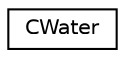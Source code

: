 digraph G
{
  edge [fontname="Helvetica",fontsize="10",labelfontname="Helvetica",labelfontsize="10"];
  node [fontname="Helvetica",fontsize="10",shape=record];
  rankdir="LR";
  Node1 [label="CWater",height=0.2,width=0.4,color="black", fillcolor="white", style="filled",URL="$class_c_water.html"];
}
